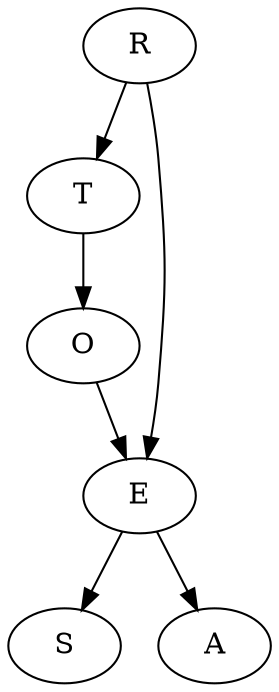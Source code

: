 digraph G {
    "T" -> "O";
    "E" -> "S";
    "O" -> "E";
    "R" -> "E";
    "E" -> "A";
    "R" -> "T";
}
